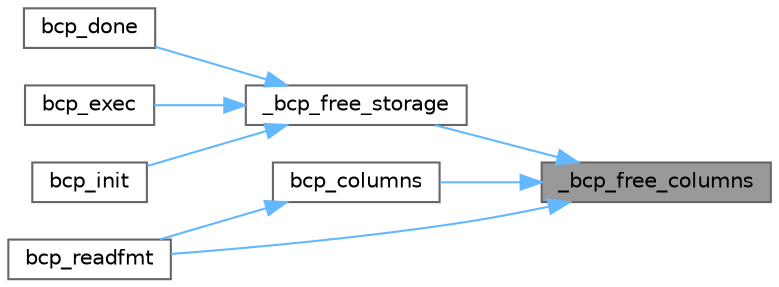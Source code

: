 digraph "_bcp_free_columns"
{
 // LATEX_PDF_SIZE
  bgcolor="transparent";
  edge [fontname=Helvetica,fontsize=10,labelfontname=Helvetica,labelfontsize=10];
  node [fontname=Helvetica,fontsize=10,shape=box,height=0.2,width=0.4];
  rankdir="RL";
  Node1 [id="Node000001",label="_bcp_free_columns",height=0.2,width=0.4,color="gray40", fillcolor="grey60", style="filled", fontcolor="black",tooltip=" "];
  Node1 -> Node2 [id="edge1_Node000001_Node000002",dir="back",color="steelblue1",style="solid",tooltip=" "];
  Node2 [id="Node000002",label="_bcp_free_storage",height=0.2,width=0.4,color="grey40", fillcolor="white", style="filled",URL="$a00578.html#gaa134c1c3ccc4326e693adb8357272f1d",tooltip=" "];
  Node2 -> Node3 [id="edge2_Node000002_Node000003",dir="back",color="steelblue1",style="solid",tooltip=" "];
  Node3 [id="Node000003",label="bcp_done",height=0.2,width=0.4,color="grey40", fillcolor="white", style="filled",URL="$a00577.html#ga8b85f79f53a62ac7a728fe626d609b65",tooltip="Conclude the transfer of data from program variables."];
  Node2 -> Node4 [id="edge3_Node000002_Node000004",dir="back",color="steelblue1",style="solid",tooltip=" "];
  Node4 [id="Node000004",label="bcp_exec",height=0.2,width=0.4,color="grey40", fillcolor="white", style="filled",URL="$a00577.html#ga7a184158b27a50f713e9cfae3b746209",tooltip="Write a datafile to a table."];
  Node2 -> Node5 [id="edge4_Node000002_Node000005",dir="back",color="steelblue1",style="solid",tooltip=" "];
  Node5 [id="Node000005",label="bcp_init",height=0.2,width=0.4,color="grey40", fillcolor="white", style="filled",URL="$a00577.html#gada8e987c4a6225b9276c05ba3a4f47a0",tooltip="Prepare for bulk copy operation on a table."];
  Node1 -> Node6 [id="edge5_Node000001_Node000006",dir="back",color="steelblue1",style="solid",tooltip=" "];
  Node6 [id="Node000006",label="bcp_columns",height=0.2,width=0.4,color="grey40", fillcolor="white", style="filled",URL="$a00577.html#ga330b9f1028f856a9eec5115550bcb4f7",tooltip="Indicate how many columns are to be found in the datafile."];
  Node6 -> Node7 [id="edge6_Node000006_Node000007",dir="back",color="steelblue1",style="solid",tooltip=" "];
  Node7 [id="Node000007",label="bcp_readfmt",height=0.2,width=0.4,color="grey40", fillcolor="white", style="filled",URL="$a00577.html#ga963c5e38bca7668afc57f5cc123d10fb",tooltip="Read a format definition file."];
  Node1 -> Node7 [id="edge7_Node000001_Node000007",dir="back",color="steelblue1",style="solid",tooltip=" "];
}
